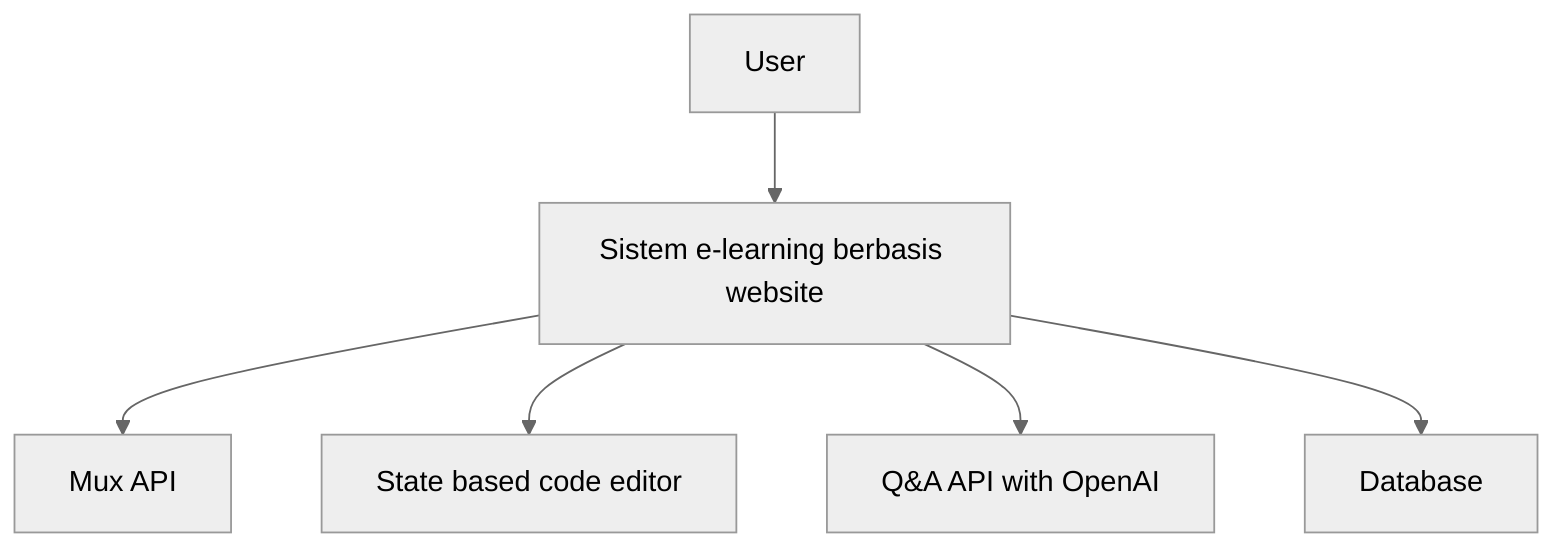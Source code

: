 %%{init: {'theme':'neutral'}}%%
  %%{config: {'arrowMarkerAbsolute': false}}%%
  graph TD
    A[User] --> B[Sistem e-learning berbasis website]
    B --> C[Mux API]
    B --> D[State based code editor]
    B --> E[Q&A API with OpenAI]
    B --> F[Database]